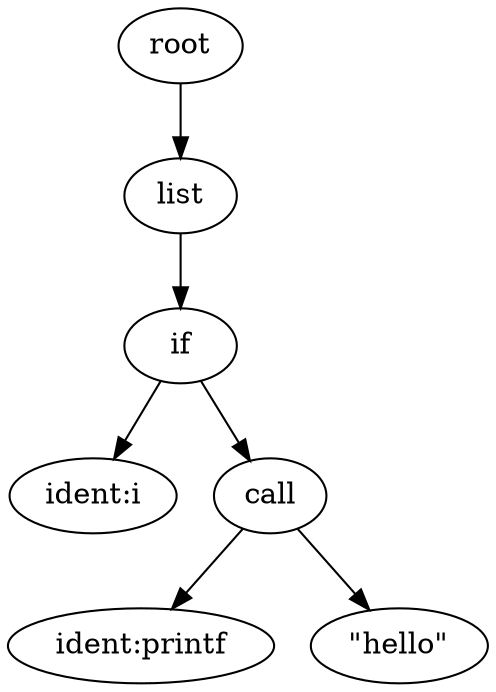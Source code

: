 digraph G {
	p0[label=root]
	p1[label=<list>]
	p0->p1
	p2[label=<if>]
	p1->p2
	p3[label=<ident:i>]
	p2->p3
	p4[label=<call>]
	p2->p4
	p5[label=<ident:printf>]
	p4->p5
	p6[label=<"hello
">]
	p4->p6
}
